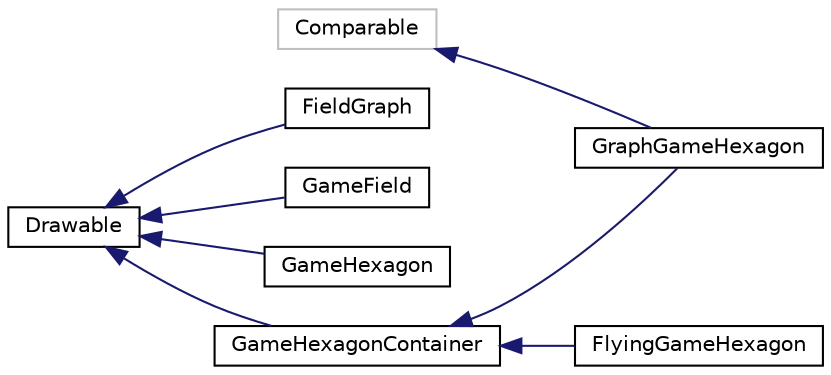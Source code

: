 digraph "Graphical Class Hierarchy"
{
  edge [fontname="Helvetica",fontsize="10",labelfontname="Helvetica",labelfontsize="10"];
  node [fontname="Helvetica",fontsize="10",shape=record];
  rankdir="LR";
  Node13 [label="Comparable",height=0.2,width=0.4,color="grey75", fillcolor="white", style="filled"];
  Node13 -> Node6 [dir="back",color="midnightblue",fontsize="10",style="solid",fontname="Helvetica"];
  Node6 [label="GraphGameHexagon",height=0.2,width=0.4,color="black", fillcolor="white", style="filled",URL="$classunitingtwist_1_1_graph_game_hexagon.html",tooltip="Represents a hexagon space in our FieldGraph. "];
  Node0 [label="Drawable",height=0.2,width=0.4,color="black", fillcolor="white", style="filled",URL="$interfaceunitingtwist_1_1_drawable.html",tooltip="Interface for an object that supports drawing itself on the OpenGL surface. "];
  Node0 -> Node1 [dir="back",color="midnightblue",fontsize="10",style="solid",fontname="Helvetica"];
  Node1 [label="FieldGraph",height=0.2,width=0.4,color="black", fillcolor="white", style="filled",URL="$classunitingtwist_1_1_field_graph.html",tooltip="Represent all the hexagons currently attached as a graph of points. "];
  Node0 -> Node2 [dir="back",color="midnightblue",fontsize="10",style="solid",fontname="Helvetica"];
  Node2 [label="GameField",height=0.2,width=0.4,color="black", fillcolor="white", style="filled",URL="$classunitingtwist_1_1_game_field.html",tooltip="Represent the main game field, with all hexagons both flying and stationary on the screen..."];
  Node0 -> Node3 [dir="back",color="midnightblue",fontsize="10",style="solid",fontname="Helvetica"];
  Node3 [label="GameHexagon",height=0.2,width=0.4,color="black", fillcolor="white", style="filled",URL="$classunitingtwist_1_1_game_hexagon.html",tooltip="Represent an actual drawable hexagon shown on the game screen. "];
  Node0 -> Node4 [dir="back",color="midnightblue",fontsize="10",style="solid",fontname="Helvetica"];
  Node4 [label="GameHexagonContainer",height=0.2,width=0.4,color="black", fillcolor="white", style="filled",URL="$classunitingtwist_1_1_game_hexagon_container.html",tooltip="A HexagonContainer is a wrapper around GameHexagons that apply special behavior to them..."];
  Node4 -> Node5 [dir="back",color="midnightblue",fontsize="10",style="solid",fontname="Helvetica"];
  Node5 [label="FlyingGameHexagon",height=0.2,width=0.4,color="black", fillcolor="white", style="filled",URL="$classunitingtwist_1_1_flying_game_hexagon.html",tooltip="Represents a new hexagon in flight towards the center hexagon. "];
  Node4 -> Node6 [dir="back",color="midnightblue",fontsize="10",style="solid",fontname="Helvetica"];
}
